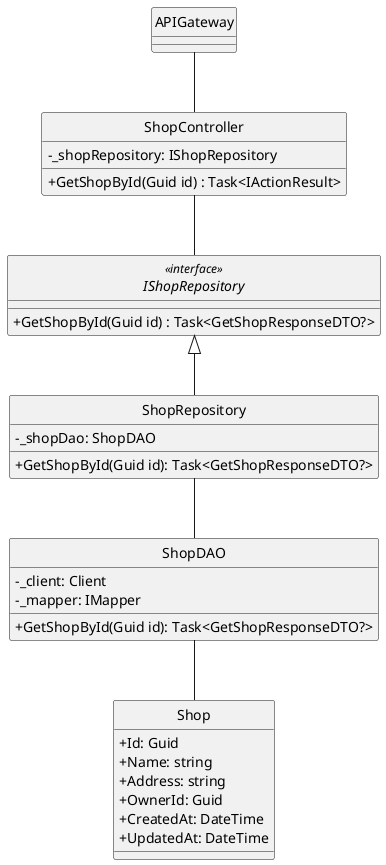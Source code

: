 @startuml
hide circle
skinparam classAttributeIconSize 0

class APIGateway {
}


class ShopController {
    - _shopRepository: IShopRepository
    + GetShopById(Guid id) : Task<IActionResult> 
}

interface IShopRepository<<interface>> {
    + GetShopById(Guid id) : Task<GetShopResponseDTO?> 
}

class ShopRepository {
    - _shopDao: ShopDAO
    + GetShopById(Guid id): Task<GetShopResponseDTO?>
}

class ShopDAO {
    - _client: Client
    - _mapper: IMapper
    + GetShopById(Guid id): Task<GetShopResponseDTO?> 
}

class Shop {
    + Id: Guid
    + Name: string
    + Address: string
    + OwnerId: Guid
    + CreatedAt: DateTime
    + UpdatedAt: DateTime
}

APIGateway -- ShopController
ShopController -- IShopRepository
IShopRepository <|-- ShopRepository
ShopRepository -- ShopDAO
ShopDAO -- Shop
@enduml
